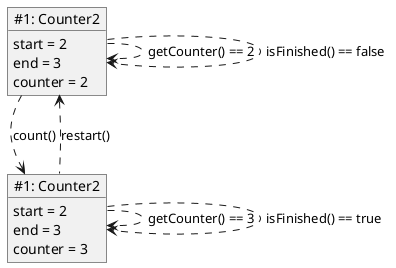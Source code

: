@startuml
object "~#1: Counter2" as counter1 {
	start = 2
	end = 3
	counter = 2
}
counter1 ..> counter1: getCounter() == 2
counter1 ..> counter1: isFinished() == false

object "~#1: Counter2" as counter2 {
	start = 2
	end = 3
	counter = 3
}
counter1 ..d> counter2: count()
counter2 ..> counter2: getCounter() == 3
counter2 ..> counter2: isFinished() == true

counter2 ..u> counter1: restart()
@enduml
